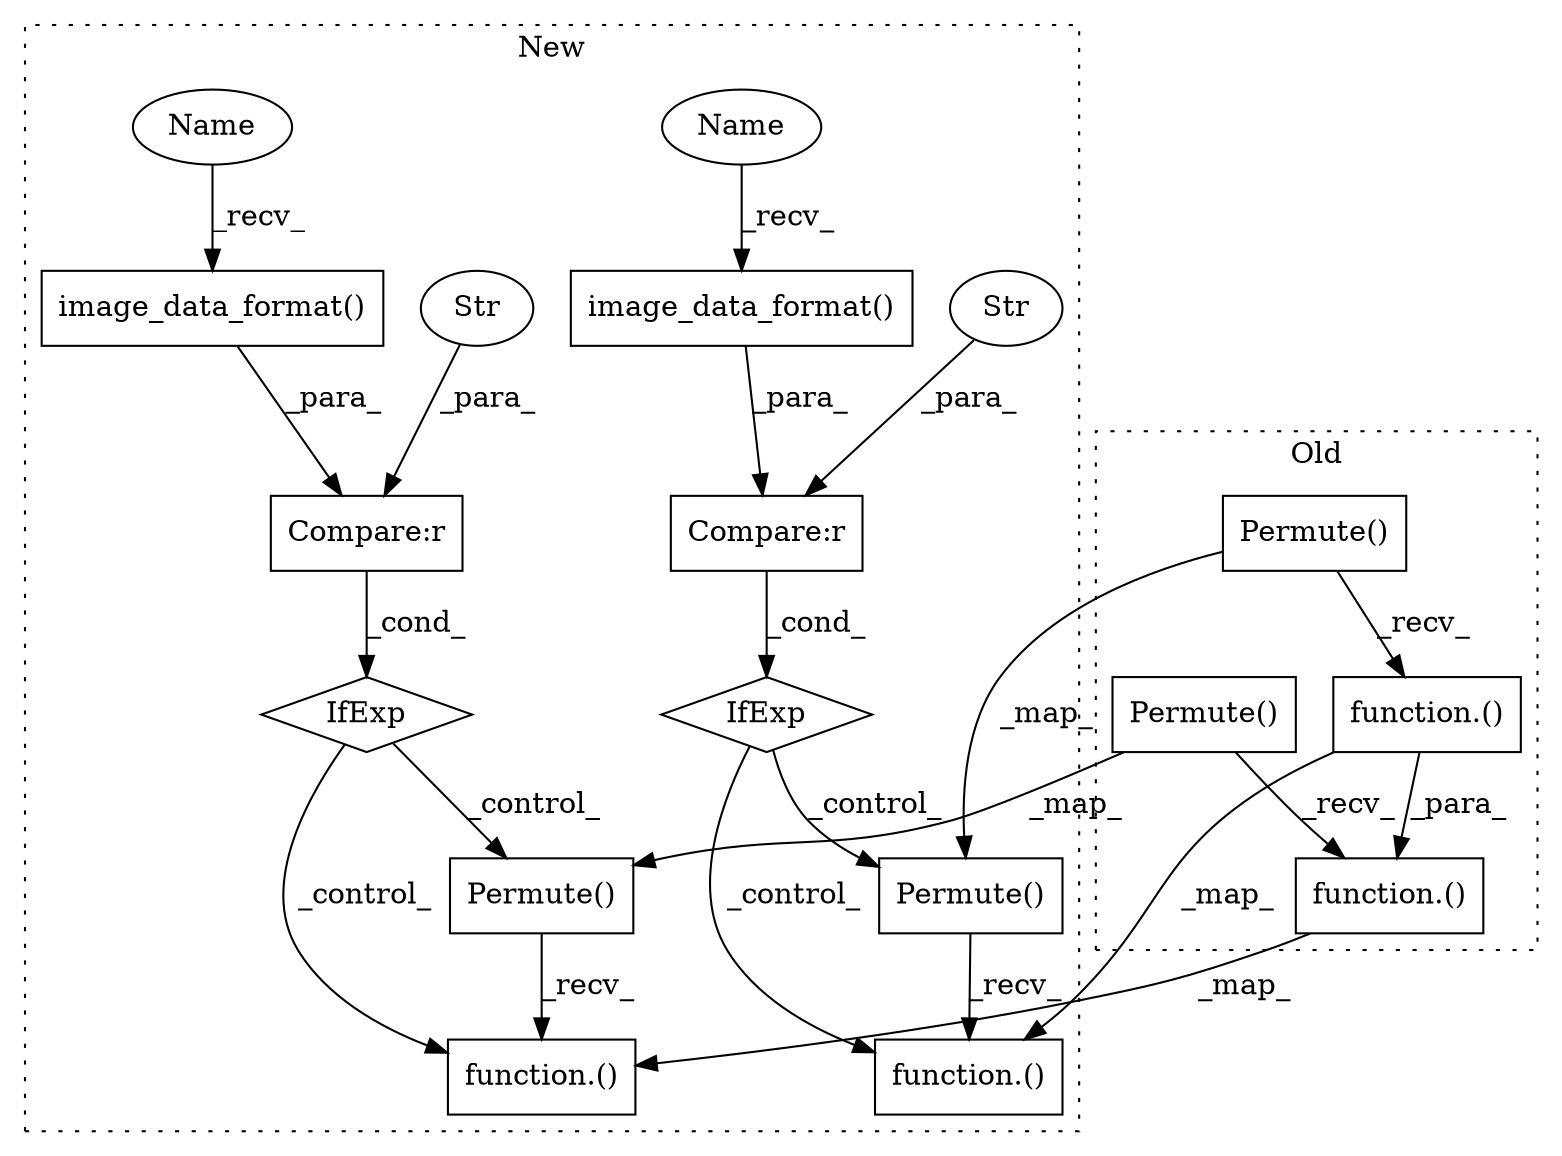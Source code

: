 digraph G {
subgraph cluster0 {
1 [label="Permute()" a="75" s="2270,2297" l="21,35" shape="box"];
6 [label="function.()" a="75" s="2270,2335" l="63,1" shape="box"];
14 [label="function.()" a="75" s="2075,2140" l="63,1" shape="box"];
15 [label="Permute()" a="75" s="2075,2102" l="21,35" shape="box"];
label = "Old";
style="dotted";
}
subgraph cluster1 {
2 [label="Permute()" a="75" s="2334,2355" l="15,35" shape="box"];
3 [label="Compare:r" a="40" s="2398" l="46" shape="box"];
4 [label="Str" a="66" s="2429" l="15" shape="ellipse"];
5 [label="IfExp" a="51" s="2394,2444" l="4,6" shape="diamond"];
7 [label="function.()" a="75" s="2334,2393" l="57,1" shape="box"];
8 [label="image_data_format()" a="75" s="2398" l="27" shape="box"];
9 [label="image_data_format()" a="75" s="2151" l="27" shape="box"];
10 [label="Compare:r" a="40" s="2151" l="46" shape="box"];
11 [label="Str" a="66" s="2182" l="15" shape="ellipse"];
12 [label="IfExp" a="51" s="2147,2197" l="4,6" shape="diamond"];
13 [label="function.()" a="75" s="2087,2146" l="57,1" shape="box"];
16 [label="Permute()" a="75" s="2087,2108" l="15,35" shape="box"];
17 [label="Name" a="87" s="2151" l="7" shape="ellipse"];
18 [label="Name" a="87" s="2398" l="7" shape="ellipse"];
label = "New";
style="dotted";
}
1 -> 2 [label="_map_"];
1 -> 6 [label="_recv_"];
2 -> 7 [label="_recv_"];
3 -> 5 [label="_cond_"];
4 -> 3 [label="_para_"];
5 -> 2 [label="_control_"];
5 -> 7 [label="_control_"];
6 -> 7 [label="_map_"];
8 -> 3 [label="_para_"];
9 -> 10 [label="_para_"];
10 -> 12 [label="_cond_"];
11 -> 10 [label="_para_"];
12 -> 16 [label="_control_"];
12 -> 13 [label="_control_"];
14 -> 13 [label="_map_"];
14 -> 6 [label="_para_"];
15 -> 16 [label="_map_"];
15 -> 14 [label="_recv_"];
16 -> 13 [label="_recv_"];
17 -> 9 [label="_recv_"];
18 -> 8 [label="_recv_"];
}